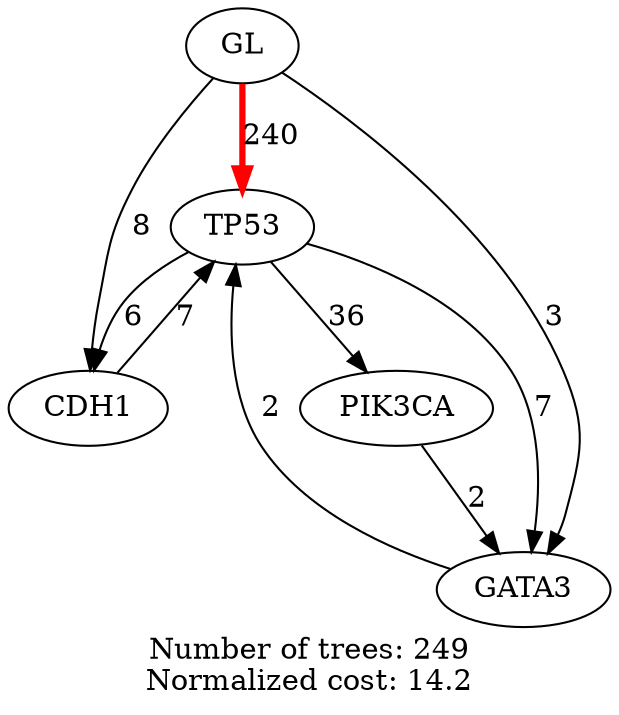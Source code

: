 digraph T {
	label="Number of trees: 249\nNormalized cost: 14.2"
	4 [label="TP53"]
	3 [label="PIK3CA"]
	2 [label="GL"]
	1 [label="GATA3"]
	0 [label="CDH1"]
	4 -> 3 [label="36"]
	4 -> 1 [label="7"]
	4 -> 0 [label="6"]
	3 -> 1 [label="2"]
	2 -> 4 [label="240",penwidth=3,color=red]
	2 -> 1 [label="3"]
	2 -> 0 [label="8"]
	1 -> 4 [label="2"]
	0 -> 4 [label="7"]
}

